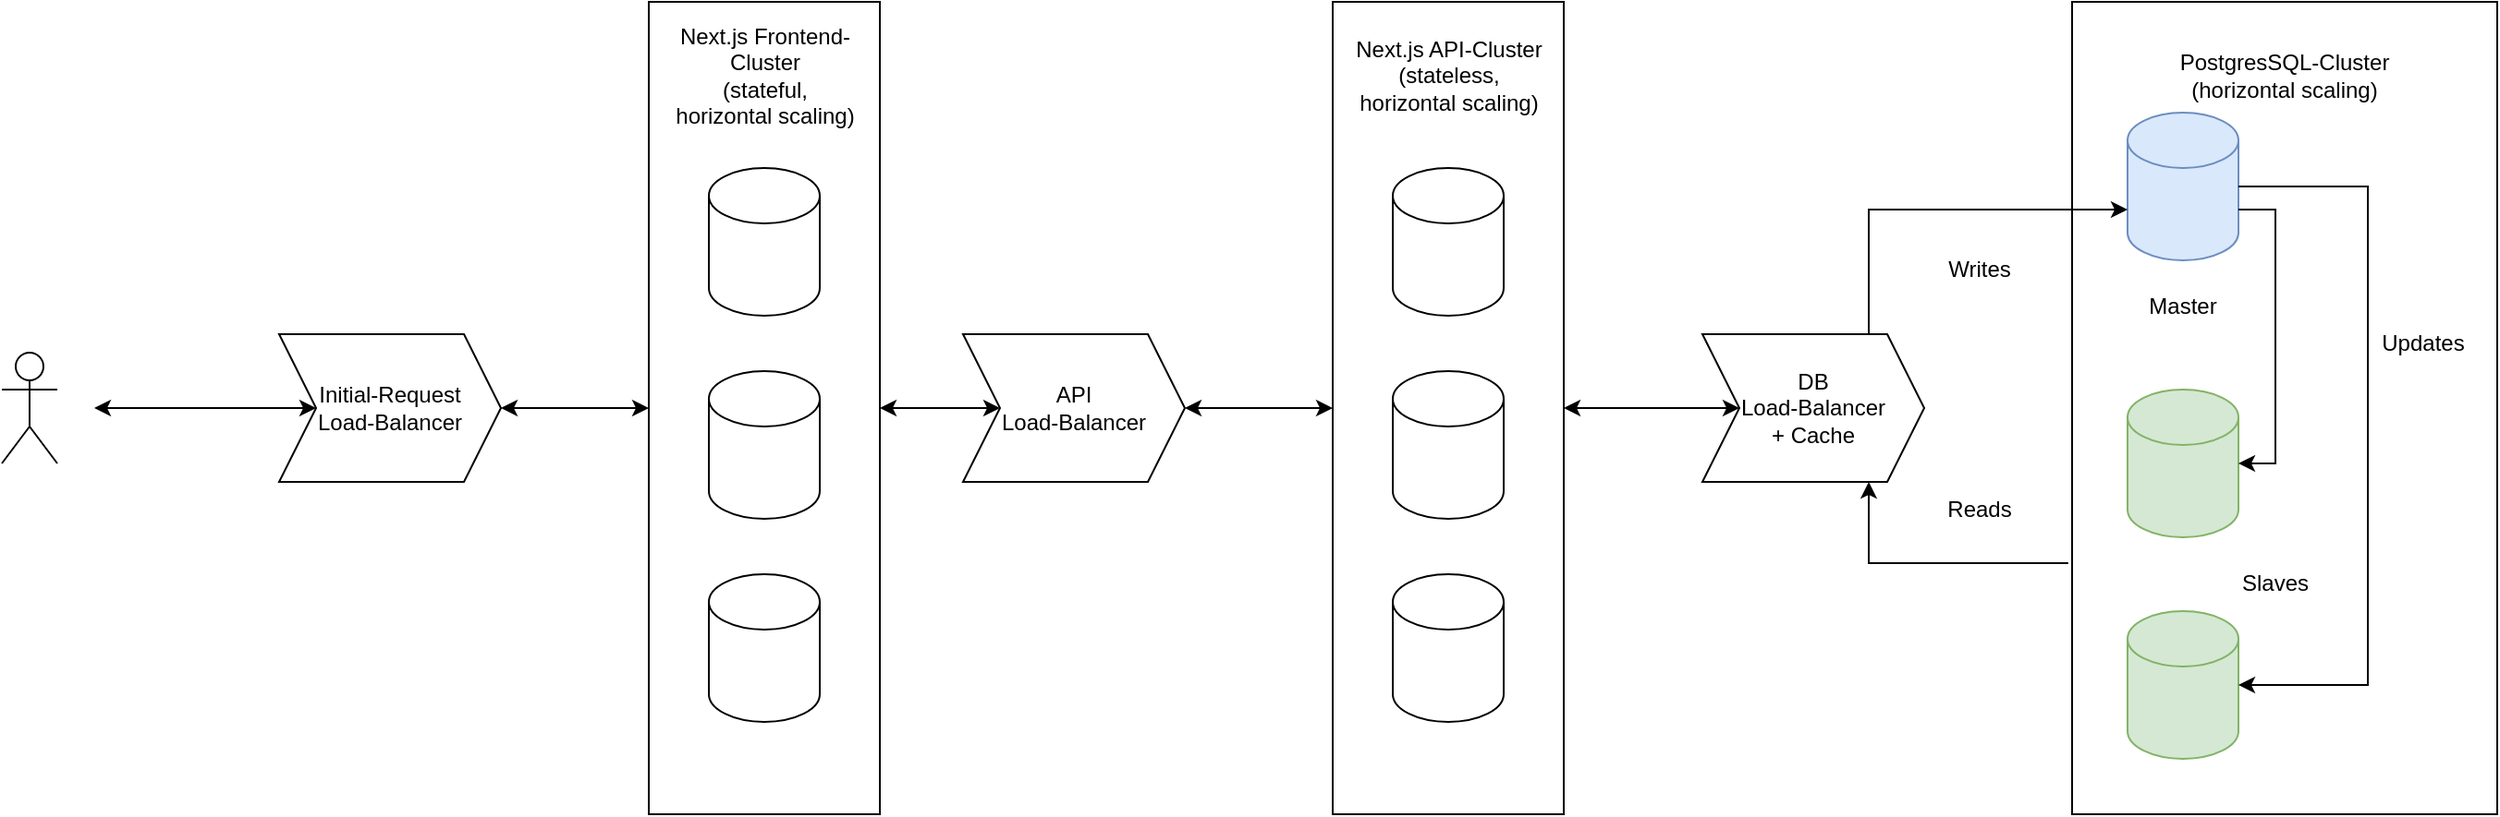 <mxfile version="24.4.8" type="device">
  <diagram name="Page-1" id="tuCjvgQqddyuSRP-_SaL">
    <mxGraphModel dx="2537" dy="888" grid="1" gridSize="10" guides="1" tooltips="1" connect="1" arrows="1" fold="1" page="1" pageScale="1" pageWidth="850" pageHeight="1100" math="0" shadow="0">
      <root>
        <mxCell id="0" />
        <mxCell id="1" parent="0" />
        <mxCell id="dgKwdxsKXp1fs5gJgRd6-3" value="" style="rounded=0;whiteSpace=wrap;html=1;" vertex="1" parent="1">
          <mxGeometry x="680" y="90" width="230" height="440" as="geometry" />
        </mxCell>
        <mxCell id="dgKwdxsKXp1fs5gJgRd6-1" value="" style="shape=cylinder3;whiteSpace=wrap;html=1;boundedLbl=1;backgroundOutline=1;size=15;fillColor=#dae8fc;strokeColor=#6c8ebf;" vertex="1" parent="1">
          <mxGeometry x="710" y="150" width="60" height="80" as="geometry" />
        </mxCell>
        <mxCell id="dgKwdxsKXp1fs5gJgRd6-13" style="edgeStyle=orthogonalEdgeStyle;rounded=0;orthogonalLoop=1;jettySize=auto;html=1;entryX=0.75;entryY=1;entryDx=0;entryDy=0;exitX=-0.009;exitY=0.691;exitDx=0;exitDy=0;exitPerimeter=0;" edge="1" parent="1" source="dgKwdxsKXp1fs5gJgRd6-3" target="dgKwdxsKXp1fs5gJgRd6-6">
          <mxGeometry relative="1" as="geometry">
            <Array as="points">
              <mxPoint x="570" y="394" />
            </Array>
          </mxGeometry>
        </mxCell>
        <mxCell id="dgKwdxsKXp1fs5gJgRd6-2" value="" style="shape=cylinder3;whiteSpace=wrap;html=1;boundedLbl=1;backgroundOutline=1;size=15;fillColor=#d5e8d4;strokeColor=#82b366;" vertex="1" parent="1">
          <mxGeometry x="710" y="300" width="60" height="80" as="geometry" />
        </mxCell>
        <mxCell id="dgKwdxsKXp1fs5gJgRd6-4" value="" style="shape=cylinder3;whiteSpace=wrap;html=1;boundedLbl=1;backgroundOutline=1;size=15;fillColor=#d5e8d4;strokeColor=#82b366;" vertex="1" parent="1">
          <mxGeometry x="710" y="420" width="60" height="80" as="geometry" />
        </mxCell>
        <mxCell id="dgKwdxsKXp1fs5gJgRd6-5" value="&lt;div&gt;PostgresSQL-Cluster&lt;/div&gt;&lt;div&gt;(horizontal scaling)&lt;br&gt; &lt;/div&gt;" style="text;html=1;align=center;verticalAlign=middle;whiteSpace=wrap;rounded=0;" vertex="1" parent="1">
          <mxGeometry x="735" y="100" width="120" height="60" as="geometry" />
        </mxCell>
        <mxCell id="dgKwdxsKXp1fs5gJgRd6-7" style="edgeStyle=orthogonalEdgeStyle;rounded=0;orthogonalLoop=1;jettySize=auto;html=1;entryX=0;entryY=0;entryDx=0;entryDy=52.5;entryPerimeter=0;exitX=0.75;exitY=0;exitDx=0;exitDy=0;" edge="1" parent="1" source="dgKwdxsKXp1fs5gJgRd6-6" target="dgKwdxsKXp1fs5gJgRd6-1">
          <mxGeometry relative="1" as="geometry" />
        </mxCell>
        <mxCell id="dgKwdxsKXp1fs5gJgRd6-6" value="&lt;div&gt;DB&lt;/div&gt;&lt;div&gt;Load-Balancer&lt;/div&gt;&lt;div&gt;+ Cache&lt;br&gt;&lt;/div&gt;" style="shape=step;perimeter=stepPerimeter;whiteSpace=wrap;html=1;fixedSize=1;" vertex="1" parent="1">
          <mxGeometry x="480" y="270" width="120" height="80" as="geometry" />
        </mxCell>
        <mxCell id="dgKwdxsKXp1fs5gJgRd6-8" value="Master" style="text;html=1;align=center;verticalAlign=middle;whiteSpace=wrap;rounded=0;" vertex="1" parent="1">
          <mxGeometry x="710" y="240" width="60" height="30" as="geometry" />
        </mxCell>
        <mxCell id="dgKwdxsKXp1fs5gJgRd6-9" value="Slaves" style="text;html=1;align=center;verticalAlign=middle;whiteSpace=wrap;rounded=0;" vertex="1" parent="1">
          <mxGeometry x="760" y="390" width="60" height="30" as="geometry" />
        </mxCell>
        <mxCell id="dgKwdxsKXp1fs5gJgRd6-10" style="edgeStyle=orthogonalEdgeStyle;rounded=0;orthogonalLoop=1;jettySize=auto;html=1;entryX=1;entryY=0.5;entryDx=0;entryDy=0;entryPerimeter=0;exitX=1;exitY=0;exitDx=0;exitDy=52.5;exitPerimeter=0;" edge="1" parent="1" source="dgKwdxsKXp1fs5gJgRd6-1" target="dgKwdxsKXp1fs5gJgRd6-2">
          <mxGeometry relative="1" as="geometry" />
        </mxCell>
        <mxCell id="dgKwdxsKXp1fs5gJgRd6-11" style="edgeStyle=orthogonalEdgeStyle;rounded=0;orthogonalLoop=1;jettySize=auto;html=1;entryX=1;entryY=0.5;entryDx=0;entryDy=0;entryPerimeter=0;exitX=1;exitY=0.5;exitDx=0;exitDy=0;exitPerimeter=0;" edge="1" parent="1" source="dgKwdxsKXp1fs5gJgRd6-1" target="dgKwdxsKXp1fs5gJgRd6-4">
          <mxGeometry relative="1" as="geometry">
            <Array as="points">
              <mxPoint x="840" y="190" />
              <mxPoint x="840" y="460" />
            </Array>
          </mxGeometry>
        </mxCell>
        <mxCell id="dgKwdxsKXp1fs5gJgRd6-12" value="Writes" style="text;html=1;align=center;verticalAlign=middle;whiteSpace=wrap;rounded=0;" vertex="1" parent="1">
          <mxGeometry x="600" y="220" width="60" height="30" as="geometry" />
        </mxCell>
        <mxCell id="dgKwdxsKXp1fs5gJgRd6-14" value="Reads" style="text;html=1;align=center;verticalAlign=middle;whiteSpace=wrap;rounded=0;" vertex="1" parent="1">
          <mxGeometry x="600" y="350" width="60" height="30" as="geometry" />
        </mxCell>
        <mxCell id="dgKwdxsKXp1fs5gJgRd6-15" value="Updates" style="text;html=1;align=center;verticalAlign=middle;whiteSpace=wrap;rounded=0;" vertex="1" parent="1">
          <mxGeometry x="840" y="260" width="60" height="30" as="geometry" />
        </mxCell>
        <mxCell id="dgKwdxsKXp1fs5gJgRd6-16" value="" style="rounded=0;whiteSpace=wrap;html=1;" vertex="1" parent="1">
          <mxGeometry x="280" y="90" width="125" height="440" as="geometry" />
        </mxCell>
        <mxCell id="dgKwdxsKXp1fs5gJgRd6-18" value="" style="shape=cylinder3;whiteSpace=wrap;html=1;boundedLbl=1;backgroundOutline=1;size=15;" vertex="1" parent="1">
          <mxGeometry x="312.5" y="180" width="60" height="80" as="geometry" />
        </mxCell>
        <mxCell id="dgKwdxsKXp1fs5gJgRd6-20" value="&lt;div&gt;Next.js API-Cluster&lt;/div&gt;&lt;div&gt;(stateless,&lt;/div&gt;&lt;div&gt;horizontal scaling)&lt;br&gt; &lt;/div&gt;" style="text;html=1;align=center;verticalAlign=middle;whiteSpace=wrap;rounded=0;" vertex="1" parent="1">
          <mxGeometry x="282.5" y="100" width="120" height="60" as="geometry" />
        </mxCell>
        <mxCell id="dgKwdxsKXp1fs5gJgRd6-26" value="" style="shape=cylinder3;whiteSpace=wrap;html=1;boundedLbl=1;backgroundOutline=1;size=15;" vertex="1" parent="1">
          <mxGeometry x="312.5" y="290" width="60" height="80" as="geometry" />
        </mxCell>
        <mxCell id="dgKwdxsKXp1fs5gJgRd6-27" value="" style="shape=cylinder3;whiteSpace=wrap;html=1;boundedLbl=1;backgroundOutline=1;size=15;" vertex="1" parent="1">
          <mxGeometry x="312.5" y="400" width="60" height="80" as="geometry" />
        </mxCell>
        <mxCell id="dgKwdxsKXp1fs5gJgRd6-28" value="" style="endArrow=classic;startArrow=classic;html=1;rounded=0;entryX=0;entryY=0.5;entryDx=0;entryDy=0;exitX=1;exitY=0.5;exitDx=0;exitDy=0;" edge="1" parent="1" source="dgKwdxsKXp1fs5gJgRd6-16" target="dgKwdxsKXp1fs5gJgRd6-6">
          <mxGeometry width="50" height="50" relative="1" as="geometry">
            <mxPoint x="400" y="350" as="sourcePoint" />
            <mxPoint x="470" y="340" as="targetPoint" />
            <Array as="points">
              <mxPoint x="500" y="310" />
            </Array>
          </mxGeometry>
        </mxCell>
        <mxCell id="dgKwdxsKXp1fs5gJgRd6-29" value="" style="rounded=0;whiteSpace=wrap;html=1;" vertex="1" parent="1">
          <mxGeometry x="-90" y="90" width="125" height="440" as="geometry" />
        </mxCell>
        <mxCell id="dgKwdxsKXp1fs5gJgRd6-30" value="" style="shape=cylinder3;whiteSpace=wrap;html=1;boundedLbl=1;backgroundOutline=1;size=15;" vertex="1" parent="1">
          <mxGeometry x="-57.5" y="180" width="60" height="80" as="geometry" />
        </mxCell>
        <mxCell id="dgKwdxsKXp1fs5gJgRd6-31" value="&lt;div&gt;Next.js Frontend-Cluster&lt;/div&gt;&lt;div&gt;(stateful,&lt;/div&gt;&lt;div&gt;horizontal scaling)&lt;br&gt; &lt;/div&gt;" style="text;html=1;align=center;verticalAlign=middle;whiteSpace=wrap;rounded=0;" vertex="1" parent="1">
          <mxGeometry x="-87.5" y="100" width="120" height="60" as="geometry" />
        </mxCell>
        <mxCell id="dgKwdxsKXp1fs5gJgRd6-32" value="" style="shape=cylinder3;whiteSpace=wrap;html=1;boundedLbl=1;backgroundOutline=1;size=15;" vertex="1" parent="1">
          <mxGeometry x="-57.5" y="290" width="60" height="80" as="geometry" />
        </mxCell>
        <mxCell id="dgKwdxsKXp1fs5gJgRd6-33" value="" style="shape=cylinder3;whiteSpace=wrap;html=1;boundedLbl=1;backgroundOutline=1;size=15;" vertex="1" parent="1">
          <mxGeometry x="-57.5" y="400" width="60" height="80" as="geometry" />
        </mxCell>
        <mxCell id="dgKwdxsKXp1fs5gJgRd6-35" style="edgeStyle=orthogonalEdgeStyle;rounded=0;orthogonalLoop=1;jettySize=auto;html=1;entryX=0;entryY=0.5;entryDx=0;entryDy=0;startArrow=classic;startFill=1;" edge="1" parent="1" source="dgKwdxsKXp1fs5gJgRd6-34" target="dgKwdxsKXp1fs5gJgRd6-16">
          <mxGeometry relative="1" as="geometry" />
        </mxCell>
        <mxCell id="dgKwdxsKXp1fs5gJgRd6-36" style="edgeStyle=orthogonalEdgeStyle;rounded=0;orthogonalLoop=1;jettySize=auto;html=1;exitX=0;exitY=0.5;exitDx=0;exitDy=0;entryX=1;entryY=0.5;entryDx=0;entryDy=0;startArrow=classic;startFill=1;" edge="1" parent="1" source="dgKwdxsKXp1fs5gJgRd6-34" target="dgKwdxsKXp1fs5gJgRd6-29">
          <mxGeometry relative="1" as="geometry" />
        </mxCell>
        <mxCell id="dgKwdxsKXp1fs5gJgRd6-34" value="&lt;div&gt;API&lt;br&gt;&lt;/div&gt;&lt;div&gt;Load-Balancer&lt;/div&gt;" style="shape=step;perimeter=stepPerimeter;whiteSpace=wrap;html=1;fixedSize=1;" vertex="1" parent="1">
          <mxGeometry x="80" y="270" width="120" height="80" as="geometry" />
        </mxCell>
        <mxCell id="dgKwdxsKXp1fs5gJgRd6-37" style="edgeStyle=orthogonalEdgeStyle;rounded=0;orthogonalLoop=1;jettySize=auto;html=1;entryX=0;entryY=0.5;entryDx=0;entryDy=0;startArrow=classic;startFill=1;" edge="1" parent="1" source="dgKwdxsKXp1fs5gJgRd6-38">
          <mxGeometry relative="1" as="geometry">
            <mxPoint x="-90" y="310" as="targetPoint" />
          </mxGeometry>
        </mxCell>
        <mxCell id="dgKwdxsKXp1fs5gJgRd6-38" value="&lt;div&gt;Initial-Request&lt;br&gt;&lt;/div&gt;&lt;div&gt;Load-Balancer&lt;/div&gt;" style="shape=step;perimeter=stepPerimeter;whiteSpace=wrap;html=1;fixedSize=1;" vertex="1" parent="1">
          <mxGeometry x="-290" y="270" width="120" height="80" as="geometry" />
        </mxCell>
        <mxCell id="dgKwdxsKXp1fs5gJgRd6-39" value="Actor" style="shape=umlActor;verticalLabelPosition=bottom;verticalAlign=top;html=1;outlineConnect=0;fontColor=none;noLabel=1;" vertex="1" parent="1">
          <mxGeometry x="-440" y="280" width="30" height="60" as="geometry" />
        </mxCell>
        <mxCell id="dgKwdxsKXp1fs5gJgRd6-40" style="edgeStyle=orthogonalEdgeStyle;rounded=0;orthogonalLoop=1;jettySize=auto;html=1;exitX=0;exitY=0.5;exitDx=0;exitDy=0;startArrow=classic;startFill=1;" edge="1" parent="1">
          <mxGeometry relative="1" as="geometry">
            <mxPoint x="-270" y="310" as="sourcePoint" />
            <mxPoint x="-390" y="310" as="targetPoint" />
          </mxGeometry>
        </mxCell>
      </root>
    </mxGraphModel>
  </diagram>
</mxfile>
